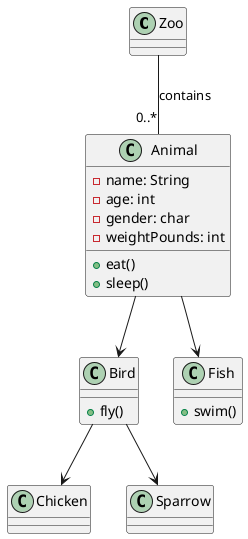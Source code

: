 @startuml

Class Zoo {

}

Class Animal {
- name: String
- age: int
- gender: char
- weightPounds: int

+ eat()
+ sleep()
}

Class Bird {
+ fly()
}

Class Fish {
+ swim()
}

Class Chicken {

}

Class Sparrow {

}

Zoo -- "0..*" Animal : "contains"

Animal --> Bird
Animal --> Fish
Bird --> Chicken
Bird --> Sparrow
@enduml
